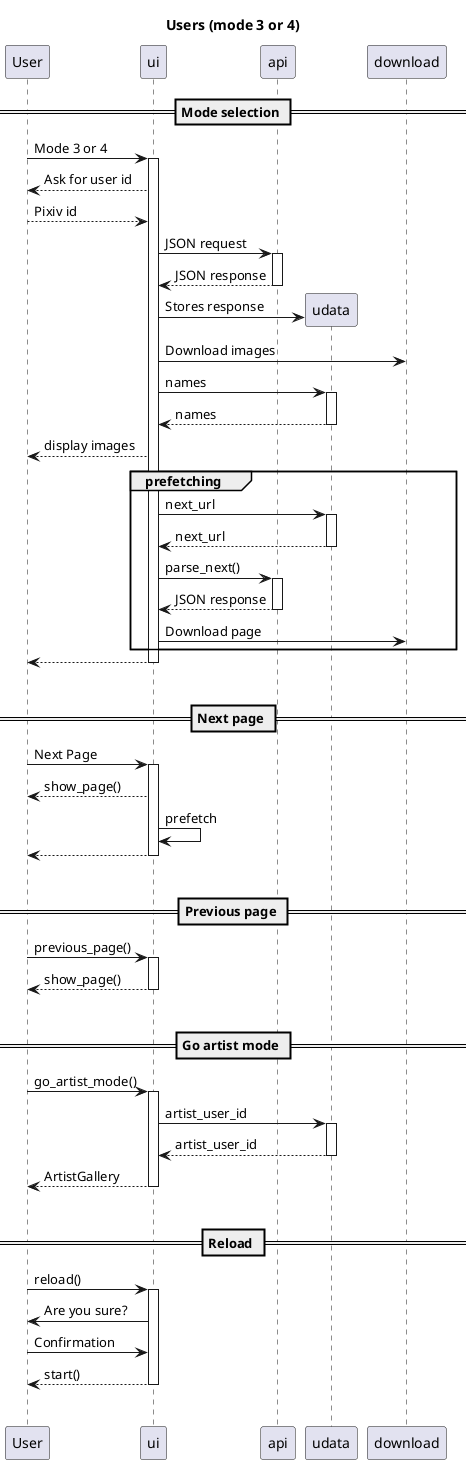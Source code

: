 @startuml
title Users (mode 3 or 4)

== Mode selection ==
User -> ui ++: Mode 3 or 4
ui --> User: Ask for user id
User --> ui: Pixiv id
ui -> api ++: JSON request
return JSON response
create udata
ui -> udata: Stores response
ui -> download: Download images
ui -> udata ++: names
return names
ui --> User: display images
group prefetching
    ui -> udata ++: next_url
    return next_url
    ui -> api ++: parse_next()
    return JSON response
    ui -> download: Download page
end
return
|||

== Next page ==
User -> ui ++: Next Page
ui --> User: show_page()
ui -> ui: prefetch
return
|||

== Previous page ==
User -> ui ++: previous_page()
return show_page()
|||

== Go artist mode ==
User -> ui ++: go_artist_mode()
ui -> udata ++: artist_user_id
return artist_user_id
return ArtistGallery
|||

== Reload ==
User -> ui ++: reload()
ui -> User: Are you sure?
User -> ui: Confirmation
return start()
|||


@enduml


